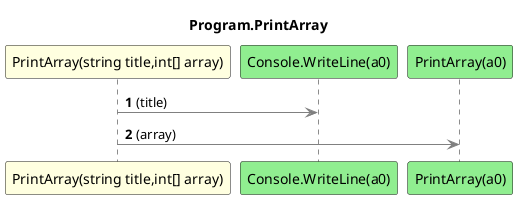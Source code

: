 @startuml Program.PrintArray
title Program.PrintArray
participant "PrintArray(string title,int[] array)" as PrintArray_p0_p1 #LightYellow
participant "Console.WriteLine(a0)" as Console_WriteLine_a0 #LightGreen
participant "PrintArray(a0)" as PrintArray_a0 #LightGreen
autonumber
PrintArray_p0_p1 -[#grey]> Console_WriteLine_a0 : (title)
PrintArray_p0_p1 -[#grey]> PrintArray_a0 : (array)
@enduml
